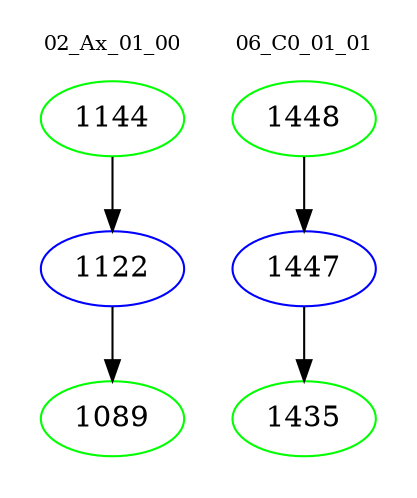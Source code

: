 digraph{
subgraph cluster_0 {
color = white
label = "02_Ax_01_00";
fontsize=10;
T0_1144 [label="1144", color="green"]
T0_1144 -> T0_1122 [color="black"]
T0_1122 [label="1122", color="blue"]
T0_1122 -> T0_1089 [color="black"]
T0_1089 [label="1089", color="green"]
}
subgraph cluster_1 {
color = white
label = "06_C0_01_01";
fontsize=10;
T1_1448 [label="1448", color="green"]
T1_1448 -> T1_1447 [color="black"]
T1_1447 [label="1447", color="blue"]
T1_1447 -> T1_1435 [color="black"]
T1_1435 [label="1435", color="green"]
}
}
